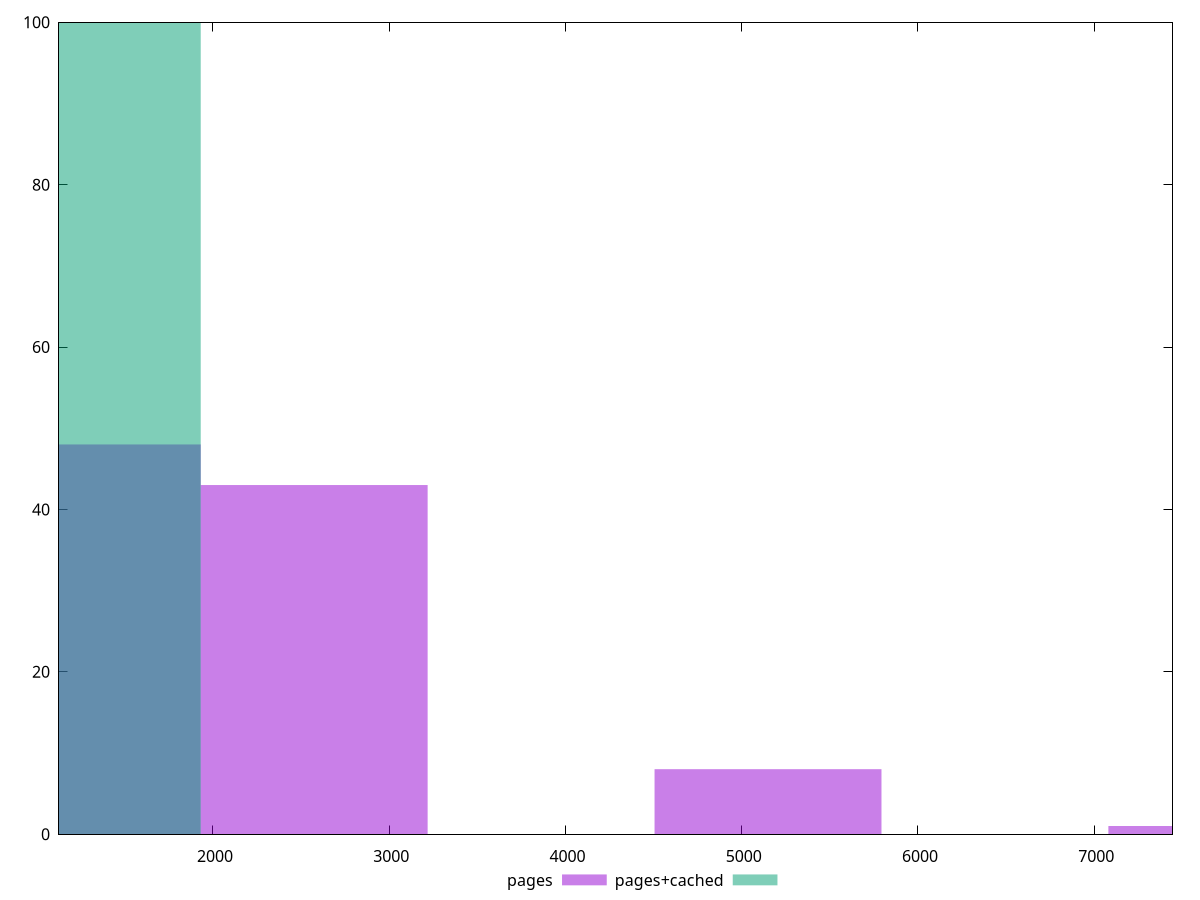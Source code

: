 reset

$pages <<EOF
2574.643278591129 43
1287.3216392955644 48
5149.286557182258 8
7723.929835773386 1
EOF

$pagesCached <<EOF
1287.3216392955644 100
EOF

set key outside below
set boxwidth 1287.3216392955644
set xrange [1127:7444]
set yrange [0:100]
set trange [0:100]
set style fill transparent solid 0.5 noborder
set terminal svg size 640, 500 enhanced background rgb 'white'
set output "report_00011_2021-02-09T10:53:21.242Z/render-blocking-resources/comparison/histogram/0_vs_1.svg"

plot $pages title "pages" with boxes, \
     $pagesCached title "pages+cached" with boxes

reset
